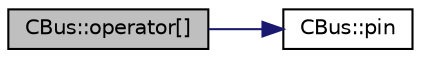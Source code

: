 digraph "CBus::operator[]"
{
  edge [fontname="Helvetica",fontsize="10",labelfontname="Helvetica",labelfontsize="10"];
  node [fontname="Helvetica",fontsize="10",shape=record];
  rankdir="LR";
  Node1 [label="CBus::operator[]",height=0.2,width=0.4,color="black", fillcolor="grey75", style="filled" fontcolor="black"];
  Node1 -> Node2 [color="midnightblue",fontsize="10",style="solid",fontname="Helvetica"];
  Node2 [label="CBus::pin",height=0.2,width=0.4,color="black", fillcolor="white", style="filled",URL="$de/d89/class_c_bus.html#a94da38619defc1c41c16c04c4c7991f8"];
}
